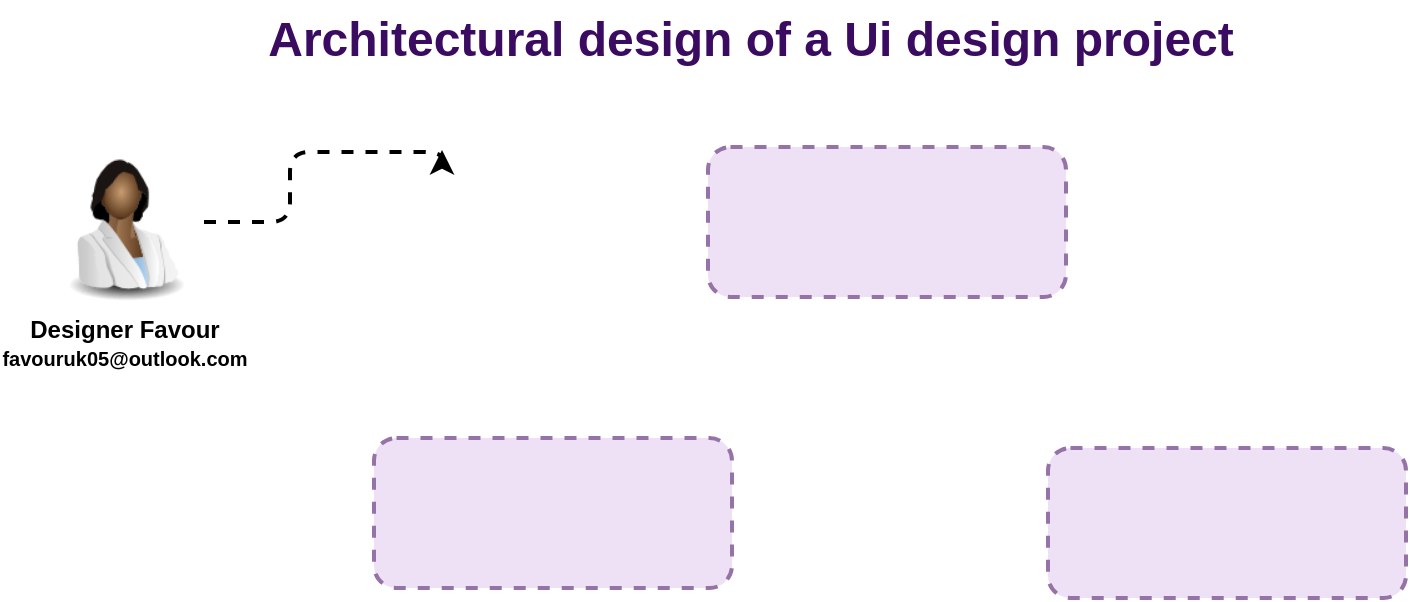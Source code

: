 <mxfile version="24.7.12">
  <diagram name="Page-1" id="pp4zsMSGm3yde0aFSFU2">
    <mxGraphModel dx="838" dy="446" grid="0" gridSize="10" guides="1" tooltips="1" connect="1" arrows="1" fold="1" page="1" pageScale="1" pageWidth="850" pageHeight="1100" math="0" shadow="0">
      <root>
        <mxCell id="0" />
        <mxCell id="1" parent="0" />
        <mxCell id="Cyh31osEMH4GWnhgTbJj-3" value="" style="rounded=1;whiteSpace=wrap;html=1;fillColor=#eee0f5;strokeColor=#9673a6;strokeWidth=2;dashed=1;" parent="1" vertex="1">
          <mxGeometry x="425" y="101.5" width="179" height="75" as="geometry" />
        </mxCell>
        <mxCell id="eafz467g37_znqmk2-ls-4" style="edgeStyle=orthogonalEdgeStyle;rounded=1;orthogonalLoop=1;jettySize=auto;html=1;dashed=1;strokeWidth=2;curved=0;" edge="1" parent="1" source="eafz467g37_znqmk2-ls-1">
          <mxGeometry relative="1" as="geometry">
            <mxPoint x="292" y="103" as="targetPoint" />
            <Array as="points">
              <mxPoint x="216" y="139" />
              <mxPoint x="216" y="104" />
            </Array>
          </mxGeometry>
        </mxCell>
        <mxCell id="eafz467g37_znqmk2-ls-1" value="&lt;span&gt;Designer Favour&lt;br&gt;&lt;font style=&quot;font-size: 10px;&quot;&gt;favouruk05@outlook.com&lt;/font&gt;&lt;/span&gt;" style="image;html=1;image=img/lib/clip_art/people/Scientist_Woman_Black_128x128.png;fontStyle=1" vertex="1" parent="1">
          <mxGeometry x="93" y="99" width="80" height="80" as="geometry" />
        </mxCell>
        <mxCell id="eafz467g37_znqmk2-ls-6" value="" style="rounded=1;whiteSpace=wrap;html=1;fillColor=#eee0f5;strokeColor=#9673a6;strokeWidth=2;dashed=1;" vertex="1" parent="1">
          <mxGeometry x="595" y="252" width="179" height="75" as="geometry" />
        </mxCell>
        <mxCell id="eafz467g37_znqmk2-ls-7" value="" style="rounded=1;whiteSpace=wrap;html=1;fillColor=#eee0f5;strokeColor=#9673a6;strokeWidth=2;dashed=1;" vertex="1" parent="1">
          <mxGeometry x="258" y="247" width="179" height="75" as="geometry" />
        </mxCell>
        <mxCell id="eafz467g37_znqmk2-ls-9" value="Architectural design of a Ui design project" style="text;strokeColor=none;fillColor=none;html=1;fontSize=24;fontStyle=1;verticalAlign=middle;align=center;fontColor=#3a0b60;" vertex="1" parent="1">
          <mxGeometry x="183" y="28" width="525" height="40" as="geometry" />
        </mxCell>
      </root>
    </mxGraphModel>
  </diagram>
</mxfile>
